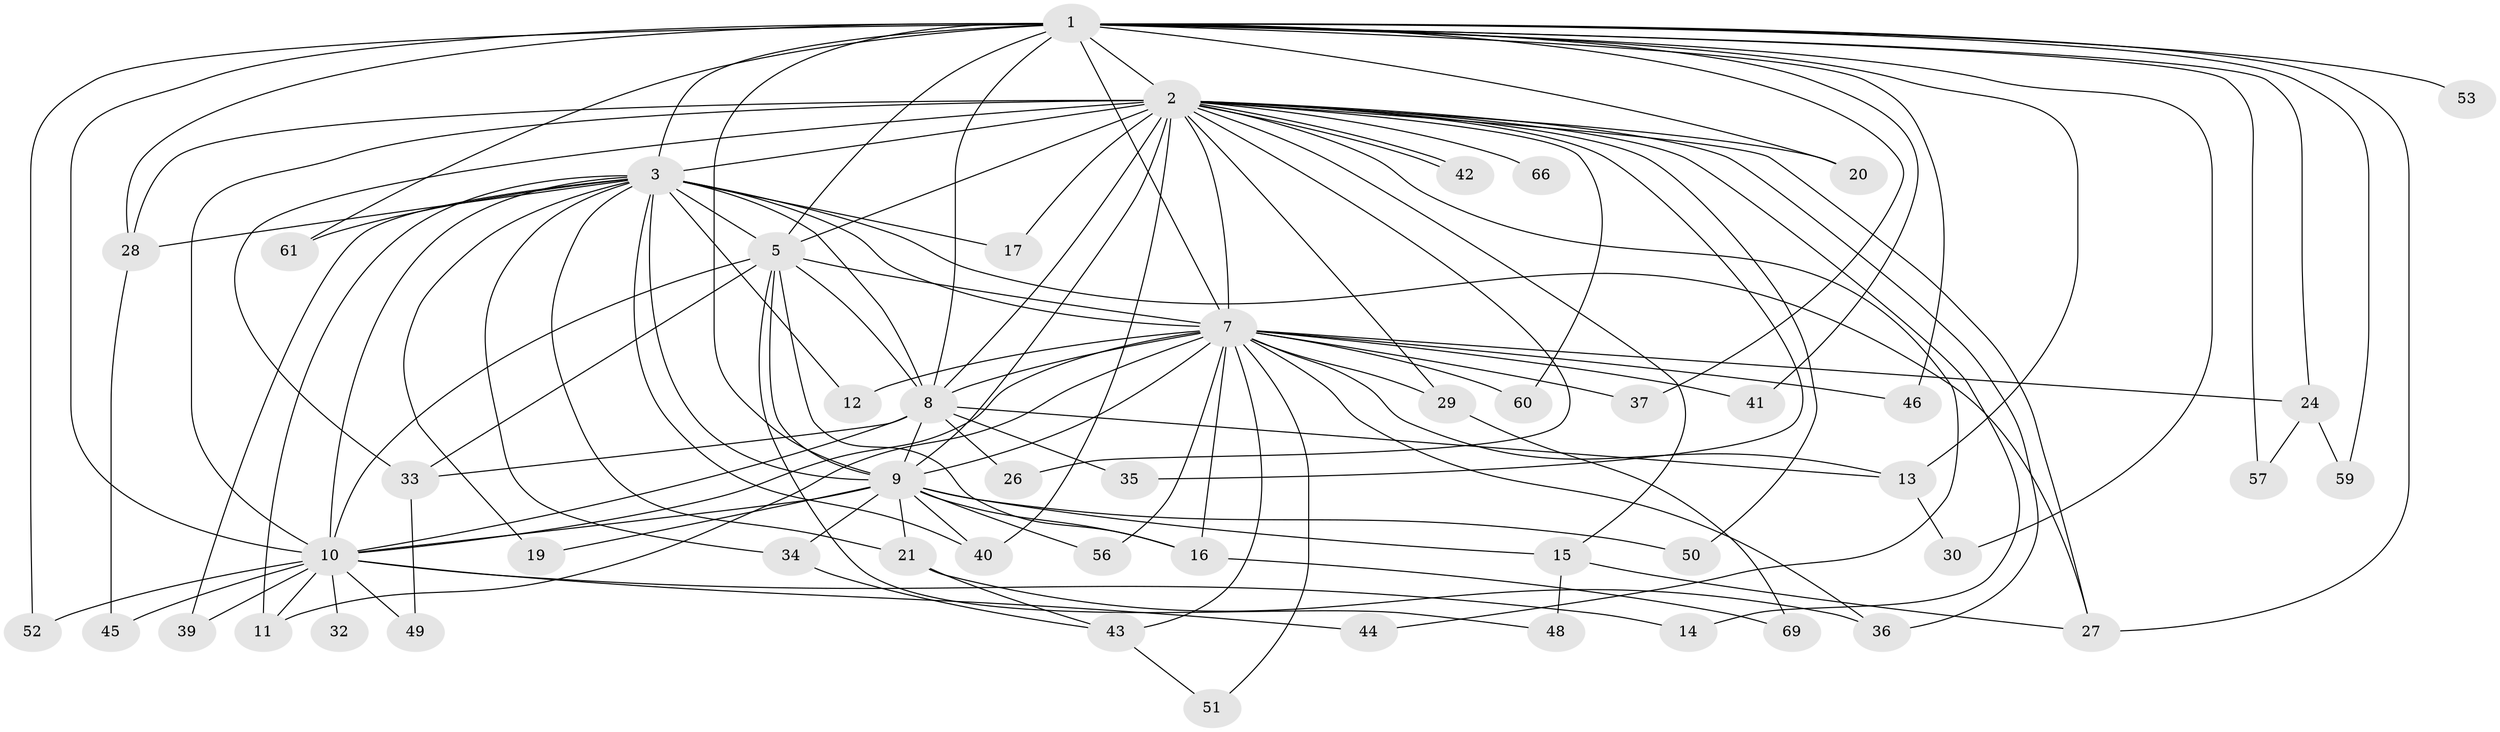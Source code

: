 // original degree distribution, {17: 0.028985507246376812, 22: 0.014492753623188406, 21: 0.014492753623188406, 18: 0.028985507246376812, 14: 0.014492753623188406, 16: 0.014492753623188406, 25: 0.014492753623188406, 13: 0.014492753623188406, 3: 0.07246376811594203, 2: 0.6231884057971014, 4: 0.15942028985507245}
// Generated by graph-tools (version 1.1) at 2025/11/02/27/25 16:11:02]
// undirected, 51 vertices, 121 edges
graph export_dot {
graph [start="1"]
  node [color=gray90,style=filled];
  1 [super="+4"];
  2 [super="+6"];
  3 [super="+22"];
  5 [super="+67"];
  7 [super="+55"];
  8 [super="+25"];
  9 [super="+18"];
  10 [super="+23"];
  11 [super="+62"];
  12;
  13;
  14;
  15 [super="+65"];
  16 [super="+38"];
  17;
  19;
  20;
  21;
  24;
  26;
  27 [super="+31"];
  28 [super="+47"];
  29 [super="+64"];
  30;
  32;
  33 [super="+54"];
  34;
  35;
  36 [super="+58"];
  37;
  39;
  40 [super="+63"];
  41;
  42;
  43 [super="+68"];
  44;
  45;
  46;
  48;
  49;
  50;
  51;
  52;
  53;
  56;
  57;
  59;
  60;
  61;
  66;
  69;
  1 -- 2 [weight=4];
  1 -- 3 [weight=2];
  1 -- 5 [weight=2];
  1 -- 7 [weight=3];
  1 -- 8 [weight=2];
  1 -- 9 [weight=3];
  1 -- 10 [weight=2];
  1 -- 13;
  1 -- 27;
  1 -- 28;
  1 -- 30;
  1 -- 52;
  1 -- 59;
  1 -- 61;
  1 -- 20;
  1 -- 24;
  1 -- 37;
  1 -- 41;
  1 -- 46;
  1 -- 53;
  1 -- 57;
  2 -- 3 [weight=2];
  2 -- 5 [weight=2];
  2 -- 7 [weight=2];
  2 -- 8 [weight=2];
  2 -- 9 [weight=2];
  2 -- 10 [weight=3];
  2 -- 15;
  2 -- 20;
  2 -- 27;
  2 -- 33;
  2 -- 35;
  2 -- 36;
  2 -- 42;
  2 -- 42;
  2 -- 50;
  2 -- 60;
  2 -- 66 [weight=2];
  2 -- 44;
  2 -- 14;
  2 -- 17;
  2 -- 26;
  2 -- 28;
  2 -- 29;
  2 -- 40;
  3 -- 5 [weight=2];
  3 -- 7;
  3 -- 8;
  3 -- 9;
  3 -- 10;
  3 -- 12;
  3 -- 17;
  3 -- 19;
  3 -- 21;
  3 -- 34;
  3 -- 39;
  3 -- 40;
  3 -- 61;
  3 -- 28;
  3 -- 27;
  3 -- 11;
  5 -- 7 [weight=2];
  5 -- 8;
  5 -- 9;
  5 -- 10;
  5 -- 16;
  5 -- 48;
  5 -- 33;
  7 -- 8;
  7 -- 9;
  7 -- 10;
  7 -- 11;
  7 -- 12;
  7 -- 13;
  7 -- 24;
  7 -- 29 [weight=2];
  7 -- 37;
  7 -- 41;
  7 -- 46;
  7 -- 51;
  7 -- 56;
  7 -- 60;
  7 -- 36;
  7 -- 16;
  7 -- 43;
  8 -- 9;
  8 -- 10;
  8 -- 26;
  8 -- 33;
  8 -- 35;
  8 -- 13;
  9 -- 10;
  9 -- 15;
  9 -- 16;
  9 -- 19;
  9 -- 21;
  9 -- 34;
  9 -- 40;
  9 -- 50;
  9 -- 56;
  10 -- 11;
  10 -- 14;
  10 -- 32 [weight=2];
  10 -- 39;
  10 -- 44;
  10 -- 45;
  10 -- 52;
  10 -- 49;
  13 -- 30;
  15 -- 48;
  15 -- 27;
  16 -- 69;
  21 -- 36;
  21 -- 43;
  24 -- 57;
  24 -- 59;
  28 -- 45;
  29 -- 69;
  33 -- 49;
  34 -- 43;
  43 -- 51;
}

